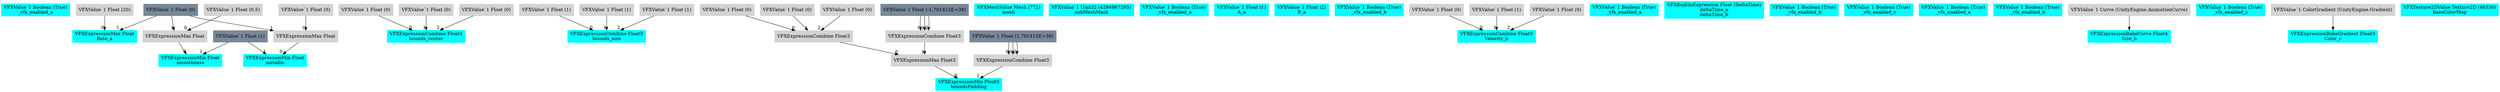 digraph G {
node0 [shape="box" color="cyan" style="filled" label="VFXValue`1 Boolean (True)
_vfx_enabled_a"]
node1 [shape="box" color="cyan" style="filled" label="VFXExpressionMax Float
Rate_a"]
node2 [shape="box" color="lightgray" style="filled" label="VFXValue`1 Float (20)"]
node3 [shape="box" color="lightslategray" style="filled" label="VFXValue`1 Float (0)"]
node4 [shape="box" color="cyan" style="filled" label="VFXExpressionCombine Float3
bounds_center"]
node5 [shape="box" color="lightgray" style="filled" label="VFXValue`1 Float (0)"]
node6 [shape="box" color="lightgray" style="filled" label="VFXValue`1 Float (0)"]
node7 [shape="box" color="lightgray" style="filled" label="VFXValue`1 Float (0)"]
node8 [shape="box" color="cyan" style="filled" label="VFXExpressionCombine Float3
bounds_size"]
node9 [shape="box" color="lightgray" style="filled" label="VFXValue`1 Float (1)"]
node10 [shape="box" color="lightgray" style="filled" label="VFXValue`1 Float (1)"]
node11 [shape="box" color="lightgray" style="filled" label="VFXValue`1 Float (1)"]
node12 [shape="box" color="cyan" style="filled" label="VFXExpressionMin Float3
boundsPadding"]
node13 [shape="box" color="lightgray" style="filled" label="VFXExpressionMax Float3"]
node14 [shape="box" color="lightgray" style="filled" label="VFXExpressionCombine Float3"]
node15 [shape="box" color="lightgray" style="filled" label="VFXValue`1 Float (0)"]
node16 [shape="box" color="lightgray" style="filled" label="VFXValue`1 Float (0)"]
node17 [shape="box" color="lightgray" style="filled" label="VFXValue`1 Float (0)"]
node18 [shape="box" color="lightgray" style="filled" label="VFXExpressionCombine Float3"]
node19 [shape="box" color="lightslategray" style="filled" label="VFXValue`1 Float (-1,701412E+38)"]
node20 [shape="box" color="lightgray" style="filled" label="VFXExpressionCombine Float3"]
node21 [shape="box" color="lightslategray" style="filled" label="VFXValue`1 Float (1,701412E+38)"]
node22 [shape="box" color="cyan" style="filled" label="VFXMeshValue Mesh (772)
mesh"]
node23 [shape="box" color="cyan" style="filled" label="VFXValue`1 Uint32 (4294967295)
subMeshMask"]
node24 [shape="box" color="cyan" style="filled" label="VFXValue`1 Boolean (True)
_vfx_enabled_a"]
node25 [shape="box" color="cyan" style="filled" label="VFXValue`1 Float (1)
A_a"]
node26 [shape="box" color="cyan" style="filled" label="VFXValue`1 Float (2)
B_a"]
node27 [shape="box" color="cyan" style="filled" label="VFXValue`1 Boolean (True)
_vfx_enabled_b"]
node28 [shape="box" color="cyan" style="filled" label="VFXExpressionCombine Float3
Velocity_b"]
node29 [shape="box" color="lightgray" style="filled" label="VFXValue`1 Float (0)"]
node30 [shape="box" color="lightgray" style="filled" label="VFXValue`1 Float (1)"]
node31 [shape="box" color="lightgray" style="filled" label="VFXValue`1 Float (0)"]
node32 [shape="box" color="cyan" style="filled" label="VFXValue`1 Boolean (True)
_vfx_enabled_a"]
node33 [shape="box" color="cyan" style="filled" label="VFXBuiltInExpression Float (DeltaTime)
deltaTime_a
deltaTime_b"]
node34 [shape="box" color="cyan" style="filled" label="VFXValue`1 Boolean (True)
_vfx_enabled_b"]
node35 [shape="box" color="cyan" style="filled" label="VFXValue`1 Boolean (True)
_vfx_enabled_c"]
node36 [shape="box" color="cyan" style="filled" label="VFXValue`1 Boolean (True)
_vfx_enabled_a"]
node37 [shape="box" color="cyan" style="filled" label="VFXValue`1 Boolean (True)
_vfx_enabled_b"]
node38 [shape="box" color="cyan" style="filled" label="VFXExpressionBakeCurve Float4
Size_b"]
node39 [shape="box" color="lightgray" style="filled" label="VFXValue`1 Curve (UnityEngine.AnimationCurve)"]
node40 [shape="box" color="cyan" style="filled" label="VFXValue`1 Boolean (True)
_vfx_enabled_c"]
node41 [shape="box" color="cyan" style="filled" label="VFXExpressionBakeGradient Float3
Color_c"]
node42 [shape="box" color="lightgray" style="filled" label="VFXValue`1 ColorGradient (UnityEngine.Gradient)"]
node43 [shape="box" color="cyan" style="filled" label="VFXExpressionMin Float
smoothness"]
node44 [shape="box" color="lightgray" style="filled" label="VFXExpressionMax Float"]
node45 [shape="box" color="lightgray" style="filled" label="VFXValue`1 Float (0,5)"]
node46 [shape="box" color="lightslategray" style="filled" label="VFXValue`1 Float (1)"]
node47 [shape="box" color="cyan" style="filled" label="VFXExpressionMin Float
metallic"]
node48 [shape="box" color="lightgray" style="filled" label="VFXExpressionMax Float"]
node49 [shape="box" color="lightgray" style="filled" label="VFXValue`1 Float (0)"]
node50 [shape="box" color="cyan" style="filled" label="VFXTexture2DValue Texture2D (46330)
baseColorMap"]
node2 -> node1 [headlabel="0"]
node3 -> node1 [headlabel="1"]
node5 -> node4 [headlabel="0"]
node6 -> node4 [headlabel="1"]
node7 -> node4 [headlabel="2"]
node9 -> node8 [headlabel="0"]
node10 -> node8 [headlabel="1"]
node11 -> node8 [headlabel="2"]
node13 -> node12 [headlabel="0"]
node20 -> node12 [headlabel="1"]
node14 -> node13 [headlabel="0"]
node18 -> node13 [headlabel="1"]
node15 -> node14 [headlabel="0"]
node16 -> node14 [headlabel="1"]
node17 -> node14 [headlabel="2"]
node19 -> node18 [headlabel="0"]
node19 -> node18 [headlabel="1"]
node19 -> node18 [headlabel="2"]
node21 -> node20 [headlabel="0"]
node21 -> node20 [headlabel="1"]
node21 -> node20 [headlabel="2"]
node29 -> node28 [headlabel="0"]
node30 -> node28 [headlabel="1"]
node31 -> node28 [headlabel="2"]
node39 -> node38 
node42 -> node41 
node44 -> node43 [headlabel="0"]
node46 -> node43 [headlabel="1"]
node45 -> node44 [headlabel="0"]
node3 -> node44 [headlabel="1"]
node48 -> node47 [headlabel="0"]
node46 -> node47 [headlabel="1"]
node49 -> node48 [headlabel="0"]
node3 -> node48 [headlabel="1"]
}
